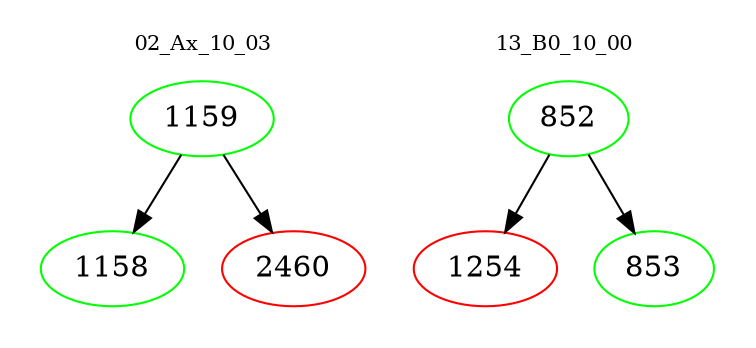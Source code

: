 digraph{
subgraph cluster_0 {
color = white
label = "02_Ax_10_03";
fontsize=10;
T0_1159 [label="1159", color="green"]
T0_1159 -> T0_1158 [color="black"]
T0_1158 [label="1158", color="green"]
T0_1159 -> T0_2460 [color="black"]
T0_2460 [label="2460", color="red"]
}
subgraph cluster_1 {
color = white
label = "13_B0_10_00";
fontsize=10;
T1_852 [label="852", color="green"]
T1_852 -> T1_1254 [color="black"]
T1_1254 [label="1254", color="red"]
T1_852 -> T1_853 [color="black"]
T1_853 [label="853", color="green"]
}
}
